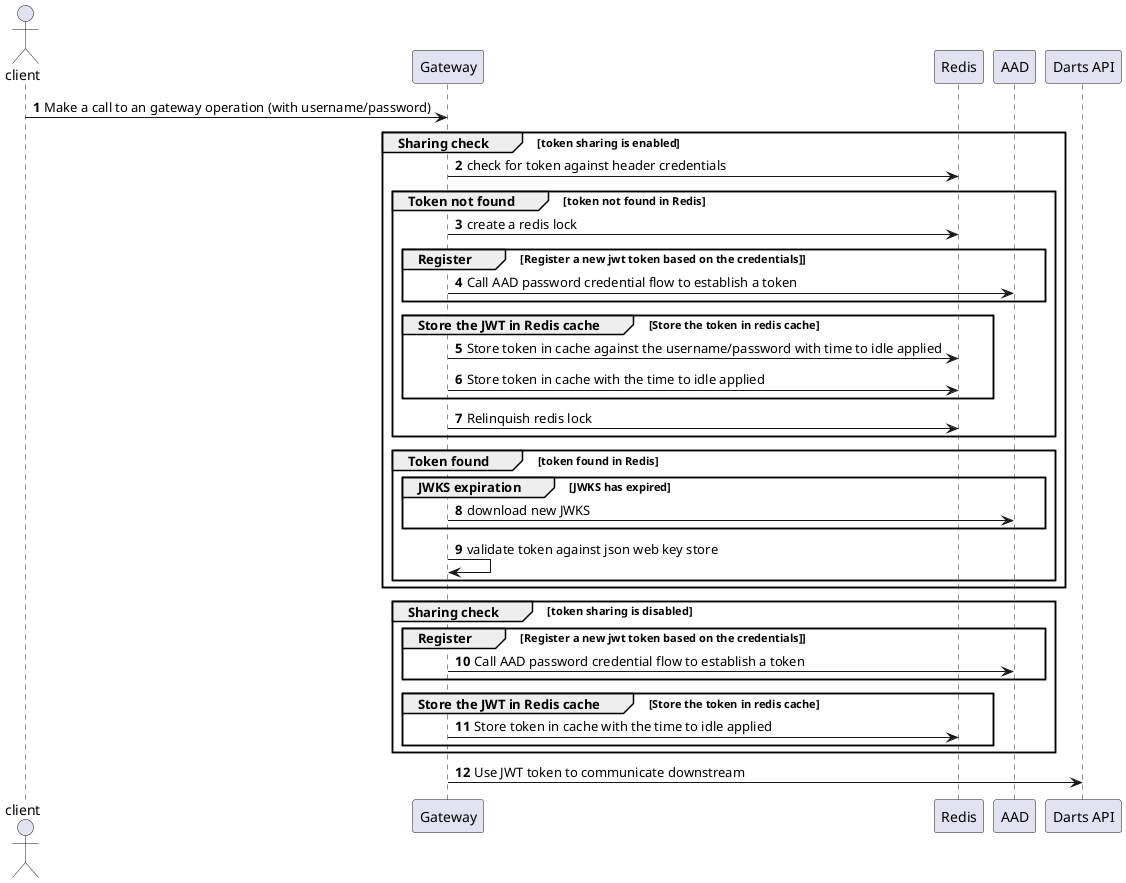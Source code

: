 @startuml
'https://plantuml.com/sequence-diagram

autonumber


actor "client"

"client" -> "Gateway" : Make a call to an gateway operation (with username/password)

group Sharing check [token sharing is enabled]

  "Gateway" -> Redis : check for token against header credentials

  group Token not found [token not found in Redis]

    Gateway -> Redis : create a redis lock

    group Register [Register a new jwt token based on the credentials]]
      "Gateway" -> "AAD" : Call AAD password credential flow to establish a token
    end

    group Store the JWT in Redis cache [Store the token in redis cache]
      "Gateway" -> "Redis" : Store token in cache against the username/password with time to idle applied
      "Gateway" -> "Redis" : Store token in cache with the time to idle applied
    end

    Gateway -> "Redis" : Relinquish redis lock
  end

  group Token found [token found in Redis]
    group JWKS expiration [JWKS has expired]
      Gateway -> AAD: download new JWKS
    end

    Gateway -> Gateway: validate token against json web key store
  end
end

group Sharing check [token sharing is disabled]
    group Register [Register a new jwt token based on the credentials]]
        "Gateway" -> "AAD" : Call AAD password credential flow to establish a token
      end

      group Store the JWT in Redis cache [Store the token in redis cache]
        "Gateway" -> "Redis" : Store token in cache with the time to idle applied
      end
end

Gateway -> "Darts API" : Use JWT token to communicate downstream

@enduml
